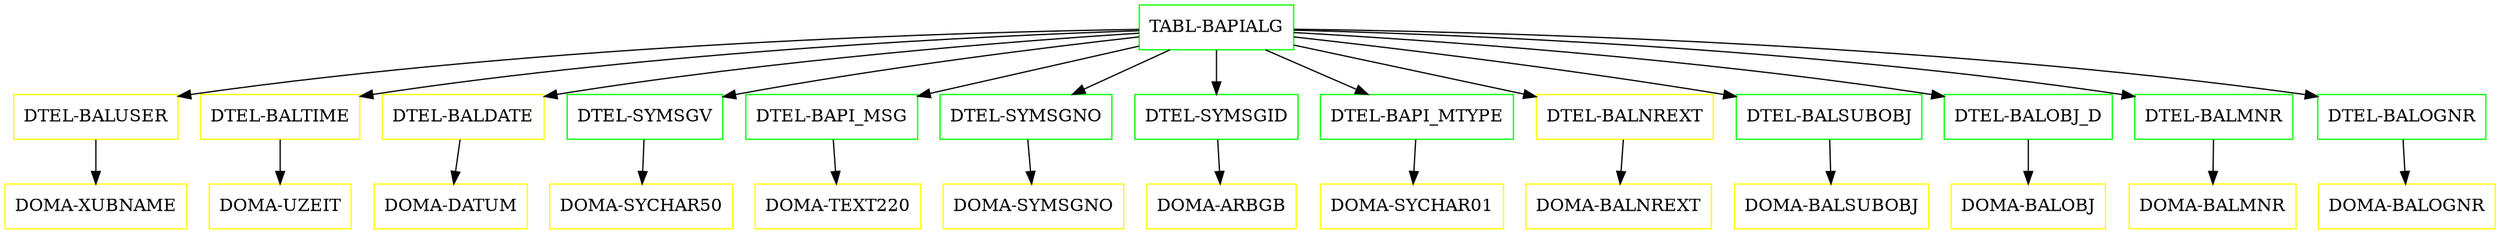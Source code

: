 digraph G {
  "TABL-BAPIALG" [shape=box,color=green];
  "DTEL-BALUSER" [shape=box,color=yellow,URL="./DTEL_BALUSER.html"];
  "DOMA-XUBNAME" [shape=box,color=yellow,URL="./DOMA_XUBNAME.html"];
  "DTEL-BALTIME" [shape=box,color=yellow,URL="./DTEL_BALTIME.html"];
  "DOMA-UZEIT" [shape=box,color=yellow,URL="./DOMA_UZEIT.html"];
  "DTEL-BALDATE" [shape=box,color=yellow,URL="./DTEL_BALDATE.html"];
  "DOMA-DATUM" [shape=box,color=yellow,URL="./DOMA_DATUM.html"];
  "DTEL-SYMSGV" [shape=box,color=green,URL="./DTEL_SYMSGV.html"];
  "DOMA-SYCHAR50" [shape=box,color=yellow,URL="./DOMA_SYCHAR50.html"];
  "DTEL-BAPI_MSG" [shape=box,color=green,URL="./DTEL_BAPI_MSG.html"];
  "DOMA-TEXT220" [shape=box,color=yellow,URL="./DOMA_TEXT220.html"];
  "DTEL-SYMSGNO" [shape=box,color=green,URL="./DTEL_SYMSGNO.html"];
  "DOMA-SYMSGNO" [shape=box,color=yellow,URL="./DOMA_SYMSGNO.html"];
  "DTEL-SYMSGID" [shape=box,color=green,URL="./DTEL_SYMSGID.html"];
  "DOMA-ARBGB" [shape=box,color=yellow,URL="./DOMA_ARBGB.html"];
  "DTEL-BAPI_MTYPE" [shape=box,color=green,URL="./DTEL_BAPI_MTYPE.html"];
  "DOMA-SYCHAR01" [shape=box,color=yellow,URL="./DOMA_SYCHAR01.html"];
  "DTEL-BALNREXT" [shape=box,color=yellow,URL="./DTEL_BALNREXT.html"];
  "DOMA-BALNREXT" [shape=box,color=yellow,URL="./DOMA_BALNREXT.html"];
  "DTEL-BALSUBOBJ" [shape=box,color=green,URL="./DTEL_BALSUBOBJ.html"];
  "DOMA-BALSUBOBJ" [shape=box,color=yellow,URL="./DOMA_BALSUBOBJ.html"];
  "DTEL-BALOBJ_D" [shape=box,color=green,URL="./DTEL_BALOBJ_D.html"];
  "DOMA-BALOBJ" [shape=box,color=yellow,URL="./DOMA_BALOBJ.html"];
  "DTEL-BALMNR" [shape=box,color=green,URL="./DTEL_BALMNR.html"];
  "DOMA-BALMNR" [shape=box,color=yellow,URL="./DOMA_BALMNR.html"];
  "DTEL-BALOGNR" [shape=box,color=green,URL="./DTEL_BALOGNR.html"];
  "DOMA-BALOGNR" [shape=box,color=yellow,URL="./DOMA_BALOGNR.html"];
  "TABL-BAPIALG" -> "DTEL-BALOGNR";
  "TABL-BAPIALG" -> "DTEL-BALMNR";
  "TABL-BAPIALG" -> "DTEL-BALOBJ_D";
  "TABL-BAPIALG" -> "DTEL-BALSUBOBJ";
  "TABL-BAPIALG" -> "DTEL-BALNREXT";
  "TABL-BAPIALG" -> "DTEL-BAPI_MTYPE";
  "TABL-BAPIALG" -> "DTEL-SYMSGID";
  "TABL-BAPIALG" -> "DTEL-SYMSGNO";
  "TABL-BAPIALG" -> "DTEL-BAPI_MSG";
  "TABL-BAPIALG" -> "DTEL-SYMSGV";
  "TABL-BAPIALG" -> "DTEL-BALDATE";
  "TABL-BAPIALG" -> "DTEL-BALTIME";
  "TABL-BAPIALG" -> "DTEL-BALUSER";
  "DTEL-BALUSER" -> "DOMA-XUBNAME";
  "DTEL-BALTIME" -> "DOMA-UZEIT";
  "DTEL-BALDATE" -> "DOMA-DATUM";
  "DTEL-SYMSGV" -> "DOMA-SYCHAR50";
  "DTEL-BAPI_MSG" -> "DOMA-TEXT220";
  "DTEL-SYMSGNO" -> "DOMA-SYMSGNO";
  "DTEL-SYMSGID" -> "DOMA-ARBGB";
  "DTEL-BAPI_MTYPE" -> "DOMA-SYCHAR01";
  "DTEL-BALNREXT" -> "DOMA-BALNREXT";
  "DTEL-BALSUBOBJ" -> "DOMA-BALSUBOBJ";
  "DTEL-BALOBJ_D" -> "DOMA-BALOBJ";
  "DTEL-BALMNR" -> "DOMA-BALMNR";
  "DTEL-BALOGNR" -> "DOMA-BALOGNR";
}
